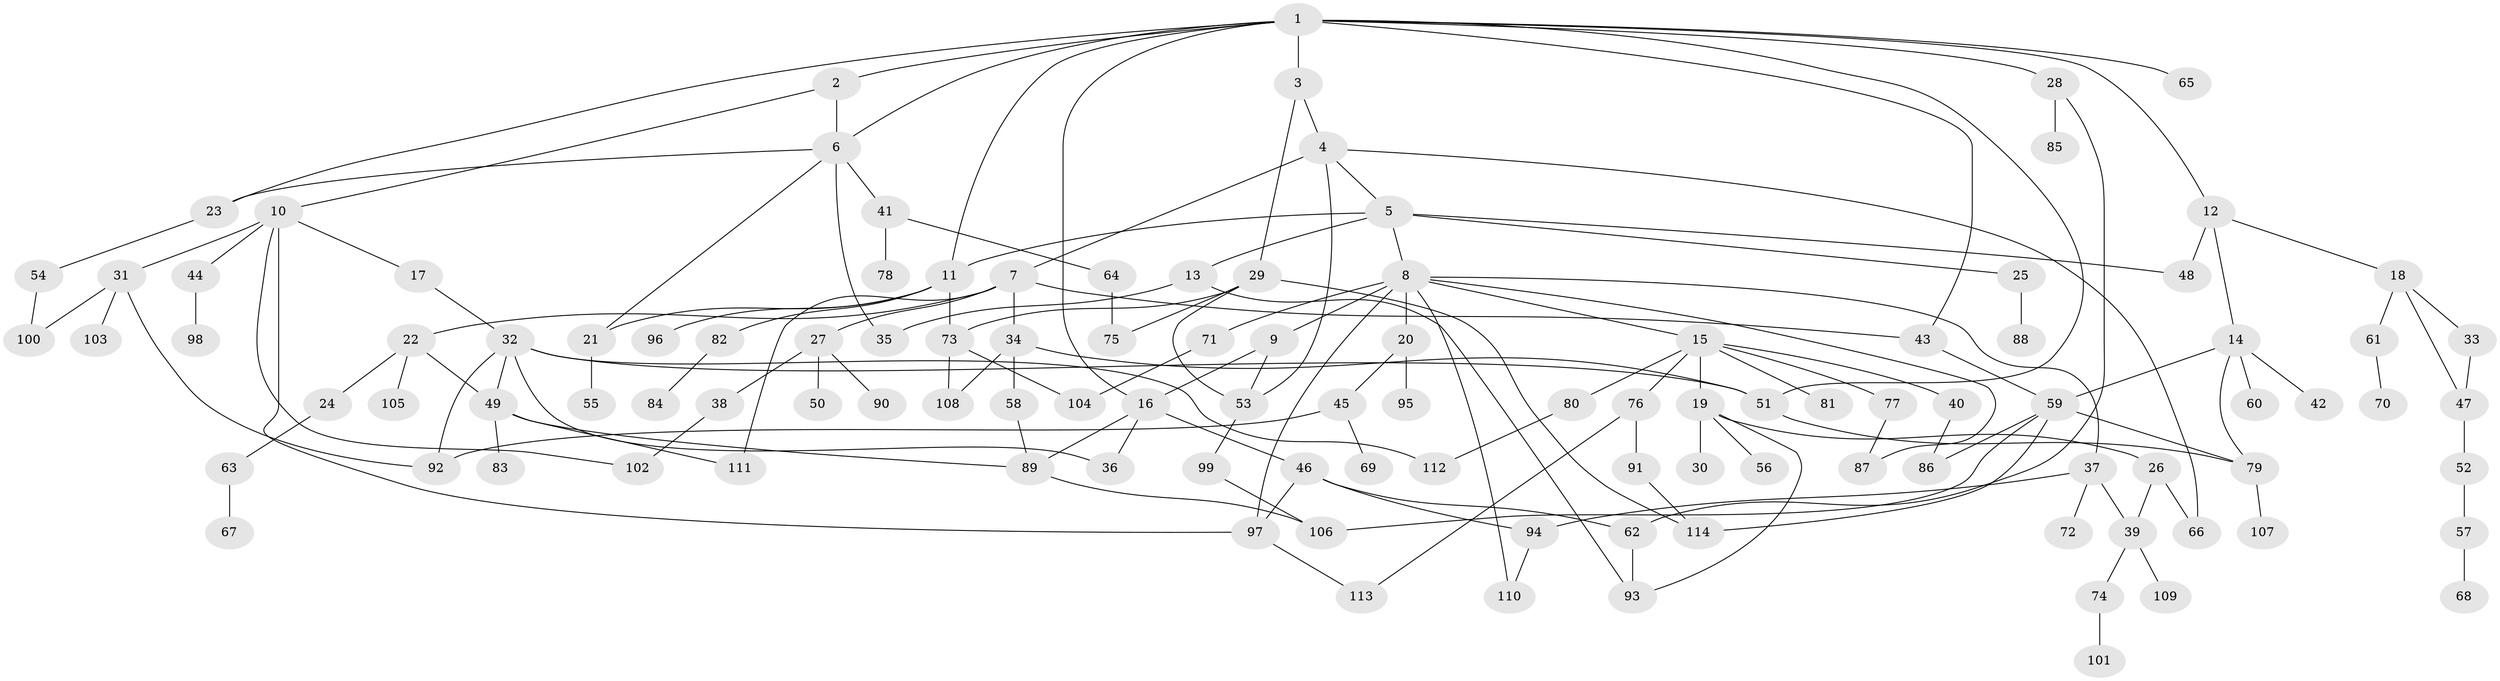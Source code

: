 // coarse degree distribution, {10: 0.02531645569620253, 3: 0.13924050632911392, 5: 0.02531645569620253, 6: 0.02531645569620253, 7: 0.02531645569620253, 8: 0.02531645569620253, 11: 0.0379746835443038, 2: 0.31645569620253167, 4: 0.10126582278481013, 1: 0.27848101265822783}
// Generated by graph-tools (version 1.1) at 2025/17/03/04/25 18:17:01]
// undirected, 114 vertices, 159 edges
graph export_dot {
graph [start="1"]
  node [color=gray90,style=filled];
  1;
  2;
  3;
  4;
  5;
  6;
  7;
  8;
  9;
  10;
  11;
  12;
  13;
  14;
  15;
  16;
  17;
  18;
  19;
  20;
  21;
  22;
  23;
  24;
  25;
  26;
  27;
  28;
  29;
  30;
  31;
  32;
  33;
  34;
  35;
  36;
  37;
  38;
  39;
  40;
  41;
  42;
  43;
  44;
  45;
  46;
  47;
  48;
  49;
  50;
  51;
  52;
  53;
  54;
  55;
  56;
  57;
  58;
  59;
  60;
  61;
  62;
  63;
  64;
  65;
  66;
  67;
  68;
  69;
  70;
  71;
  72;
  73;
  74;
  75;
  76;
  77;
  78;
  79;
  80;
  81;
  82;
  83;
  84;
  85;
  86;
  87;
  88;
  89;
  90;
  91;
  92;
  93;
  94;
  95;
  96;
  97;
  98;
  99;
  100;
  101;
  102;
  103;
  104;
  105;
  106;
  107;
  108;
  109;
  110;
  111;
  112;
  113;
  114;
  1 -- 2;
  1 -- 3;
  1 -- 6;
  1 -- 12;
  1 -- 28;
  1 -- 43;
  1 -- 51;
  1 -- 65;
  1 -- 16;
  1 -- 23;
  1 -- 11;
  2 -- 10;
  2 -- 6;
  3 -- 4;
  3 -- 29;
  4 -- 5;
  4 -- 7;
  4 -- 53;
  4 -- 66;
  5 -- 8;
  5 -- 11;
  5 -- 13;
  5 -- 25;
  5 -- 48;
  6 -- 23;
  6 -- 41;
  6 -- 35;
  6 -- 21;
  7 -- 22;
  7 -- 27;
  7 -- 34;
  7 -- 111;
  7 -- 43;
  8 -- 9;
  8 -- 15;
  8 -- 20;
  8 -- 37;
  8 -- 71;
  8 -- 110;
  8 -- 87;
  8 -- 97;
  9 -- 16;
  9 -- 53;
  10 -- 17;
  10 -- 31;
  10 -- 44;
  10 -- 102;
  10 -- 97;
  11 -- 21;
  11 -- 73;
  11 -- 82;
  11 -- 96;
  12 -- 14;
  12 -- 18;
  12 -- 48;
  13 -- 35;
  13 -- 93;
  14 -- 42;
  14 -- 59;
  14 -- 60;
  14 -- 79;
  15 -- 19;
  15 -- 40;
  15 -- 76;
  15 -- 77;
  15 -- 80;
  15 -- 81;
  16 -- 46;
  16 -- 89;
  16 -- 36;
  17 -- 32;
  18 -- 33;
  18 -- 61;
  18 -- 47;
  19 -- 26;
  19 -- 30;
  19 -- 56;
  19 -- 93;
  20 -- 45;
  20 -- 95;
  21 -- 55;
  22 -- 24;
  22 -- 105;
  22 -- 49;
  23 -- 54;
  24 -- 63;
  25 -- 88;
  26 -- 66;
  26 -- 39;
  27 -- 38;
  27 -- 50;
  27 -- 90;
  28 -- 85;
  28 -- 62;
  29 -- 75;
  29 -- 114;
  29 -- 53;
  29 -- 73;
  31 -- 100;
  31 -- 103;
  31 -- 92;
  32 -- 36;
  32 -- 49;
  32 -- 51;
  32 -- 112;
  32 -- 92;
  33 -- 47;
  34 -- 58;
  34 -- 108;
  34 -- 51;
  37 -- 39;
  37 -- 72;
  37 -- 94;
  38 -- 102;
  39 -- 74;
  39 -- 109;
  40 -- 86;
  41 -- 64;
  41 -- 78;
  43 -- 59;
  44 -- 98;
  45 -- 69;
  45 -- 92;
  46 -- 62;
  46 -- 94;
  46 -- 97;
  47 -- 52;
  49 -- 83;
  49 -- 89;
  49 -- 111;
  51 -- 79;
  52 -- 57;
  53 -- 99;
  54 -- 100;
  57 -- 68;
  58 -- 89;
  59 -- 79;
  59 -- 86;
  59 -- 106;
  59 -- 114;
  61 -- 70;
  62 -- 93;
  63 -- 67;
  64 -- 75;
  71 -- 104;
  73 -- 108;
  73 -- 104;
  74 -- 101;
  76 -- 91;
  76 -- 113;
  77 -- 87;
  79 -- 107;
  80 -- 112;
  82 -- 84;
  89 -- 106;
  91 -- 114;
  94 -- 110;
  97 -- 113;
  99 -- 106;
}
